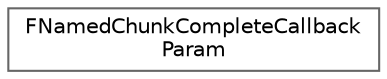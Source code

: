 digraph "Graphical Class Hierarchy"
{
 // INTERACTIVE_SVG=YES
 // LATEX_PDF_SIZE
  bgcolor="transparent";
  edge [fontname=Helvetica,fontsize=10,labelfontname=Helvetica,labelfontsize=10];
  node [fontname=Helvetica,fontsize=10,shape=box,height=0.2,width=0.4];
  rankdir="LR";
  Node0 [id="Node000000",label="FNamedChunkCompleteCallback\lParam",height=0.2,width=0.4,color="grey40", fillcolor="white", style="filled",URL="$d9/d28/structFNamedChunkCompleteCallbackParam.html",tooltip=" "];
}
